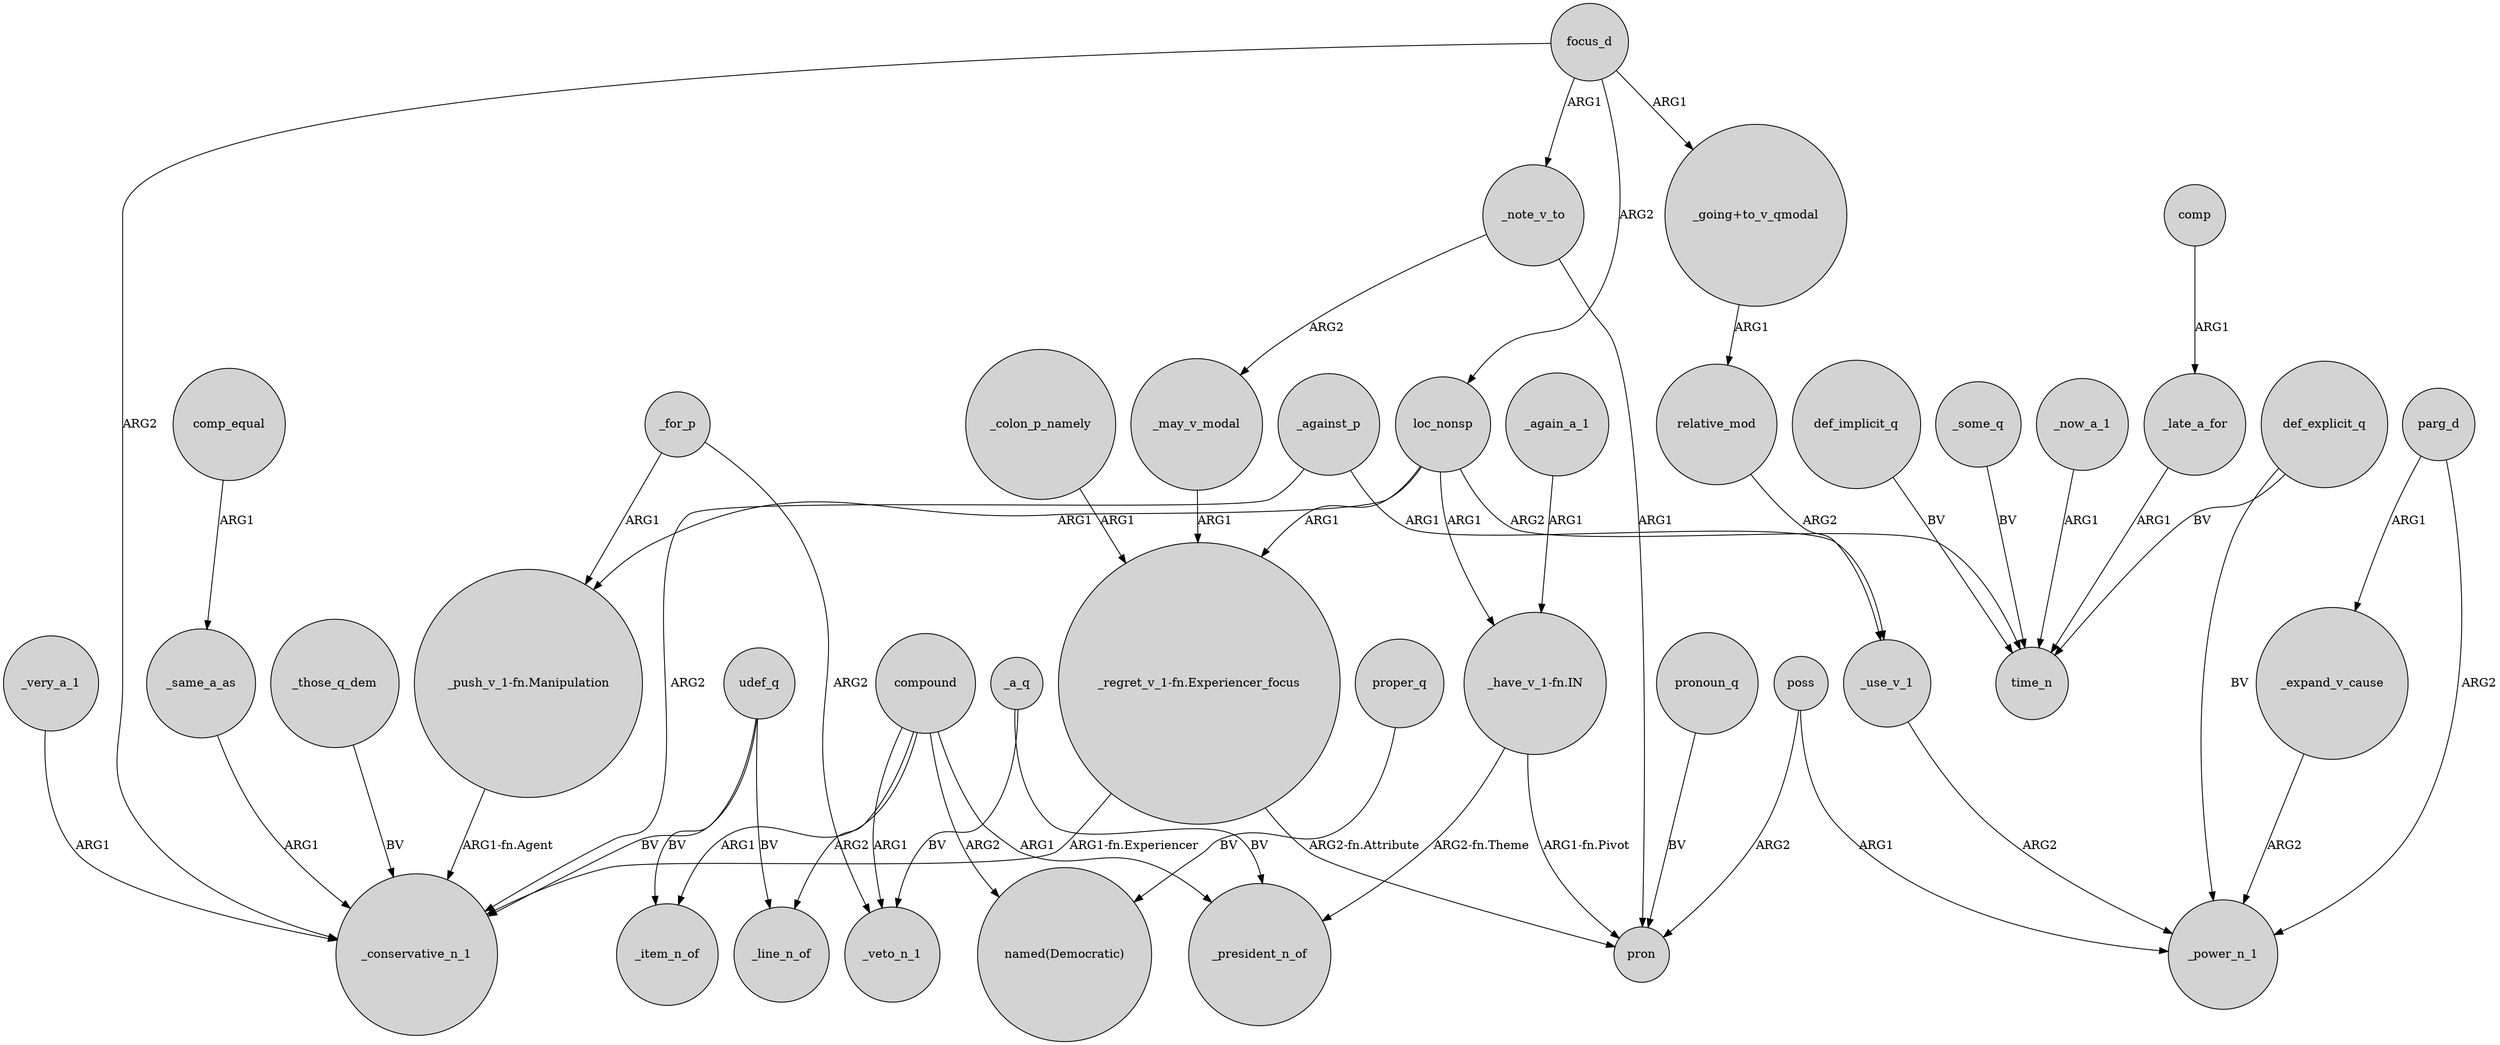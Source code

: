 digraph {
	node [shape=circle style=filled]
	compound -> _line_n_of [label=ARG2]
	focus_d -> loc_nonsp [label=ARG2]
	comp -> _late_a_for [label=ARG1]
	poss -> pron [label=ARG2]
	_against_p -> _use_v_1 [label=ARG1]
	def_explicit_q -> time_n [label=BV]
	relative_mod -> _use_v_1 [label=ARG2]
	focus_d -> _note_v_to [label=ARG1]
	_some_q -> time_n [label=BV]
	"_regret_v_1-fn.Experiencer_focus" -> _conservative_n_1 [label="ARG1-fn.Experiencer"]
	_note_v_to -> pron [label=ARG1]
	proper_q -> "named(Democratic)" [label=BV]
	def_explicit_q -> _power_n_1 [label=BV]
	_for_p -> "_push_v_1-fn.Manipulation" [label=ARG1]
	loc_nonsp -> "_push_v_1-fn.Manipulation" [label=ARG1]
	_those_q_dem -> _conservative_n_1 [label=BV]
	_expand_v_cause -> _power_n_1 [label=ARG2]
	"_going+to_v_qmodal" -> relative_mod [label=ARG1]
	"_have_v_1-fn.IN" -> pron [label="ARG1-fn.Pivot"]
	_note_v_to -> _may_v_modal [label=ARG2]
	udef_q -> _conservative_n_1 [label=BV]
	_for_p -> _veto_n_1 [label=ARG2]
	loc_nonsp -> time_n [label=ARG2]
	_again_a_1 -> "_have_v_1-fn.IN" [label=ARG1]
	_may_v_modal -> "_regret_v_1-fn.Experiencer_focus" [label=ARG1]
	poss -> _power_n_1 [label=ARG1]
	_against_p -> _conservative_n_1 [label=ARG2]
	_same_a_as -> _conservative_n_1 [label=ARG1]
	"_regret_v_1-fn.Experiencer_focus" -> pron [label="ARG2-fn.Attribute"]
	pronoun_q -> pron [label=BV]
	compound -> _item_n_of [label=ARG1]
	compound -> "named(Democratic)" [label=ARG2]
	udef_q -> _item_n_of [label=BV]
	comp_equal -> _same_a_as [label=ARG1]
	compound -> _president_n_of [label=ARG1]
	udef_q -> _line_n_of [label=BV]
	parg_d -> _expand_v_cause [label=ARG1]
	_now_a_1 -> time_n [label=ARG1]
	"_push_v_1-fn.Manipulation" -> _conservative_n_1 [label="ARG1-fn.Agent"]
	"_have_v_1-fn.IN" -> _president_n_of [label="ARG2-fn.Theme"]
	_very_a_1 -> _conservative_n_1 [label=ARG1]
	_a_q -> _president_n_of [label=BV]
	_a_q -> _veto_n_1 [label=BV]
	_late_a_for -> time_n [label=ARG1]
	focus_d -> "_going+to_v_qmodal" [label=ARG1]
	_use_v_1 -> _power_n_1 [label=ARG2]
	focus_d -> _conservative_n_1 [label=ARG2]
	compound -> _veto_n_1 [label=ARG1]
	loc_nonsp -> "_regret_v_1-fn.Experiencer_focus" [label=ARG1]
	_colon_p_namely -> "_regret_v_1-fn.Experiencer_focus" [label=ARG1]
	parg_d -> _power_n_1 [label=ARG2]
	loc_nonsp -> "_have_v_1-fn.IN" [label=ARG1]
	def_implicit_q -> time_n [label=BV]
}
